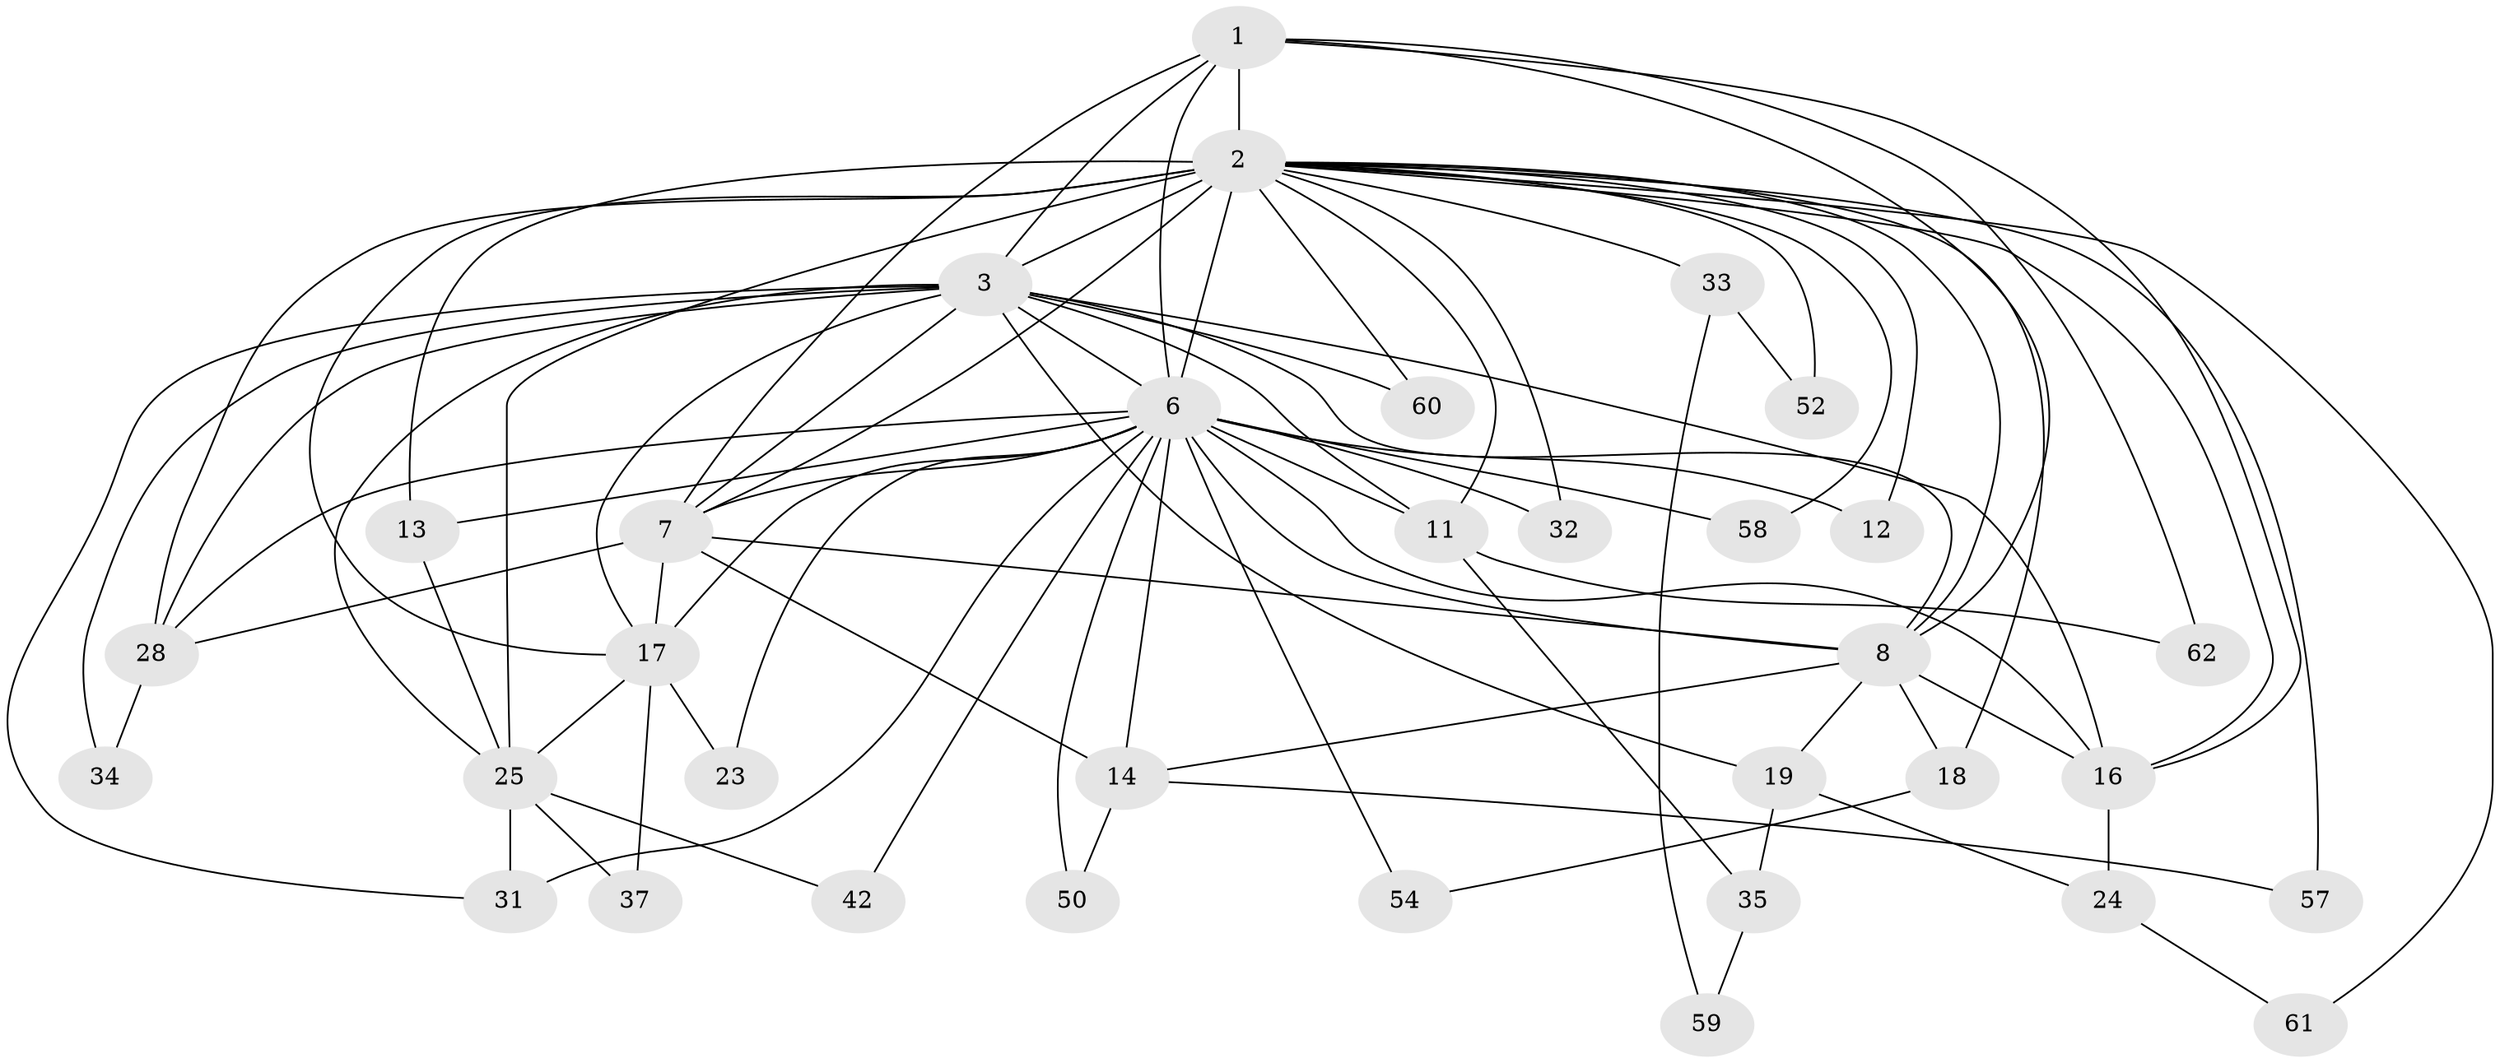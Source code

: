 // original degree distribution, {11: 0.014705882352941176, 12: 0.029411764705882353, 16: 0.04411764705882353, 14: 0.014705882352941176, 19: 0.014705882352941176, 22: 0.014705882352941176, 15: 0.014705882352941176, 4: 0.08823529411764706, 2: 0.4411764705882353, 3: 0.20588235294117646, 6: 0.04411764705882353, 5: 0.07352941176470588}
// Generated by graph-tools (version 1.1) at 2025/13/03/09/25 04:13:53]
// undirected, 34 vertices, 82 edges
graph export_dot {
graph [start="1"]
  node [color=gray90,style=filled];
  1;
  2 [super="+26+10+5"];
  3 [super="+15+4+44+47"];
  6 [super="+45+9"];
  7 [super="+63+30+40"];
  8 [super="+27+48"];
  11 [super="+22"];
  12;
  13;
  14 [super="+65"];
  16 [super="+38+49"];
  17 [super="+29+41+21"];
  18;
  19;
  23;
  24;
  25 [super="+39+46"];
  28 [super="+66"];
  31 [super="+43"];
  32;
  33;
  34;
  35;
  37;
  42;
  50;
  52;
  54;
  57;
  58;
  59;
  60;
  61;
  62;
  1 -- 2 [weight=3];
  1 -- 3 [weight=2];
  1 -- 6 [weight=2];
  1 -- 7;
  1 -- 8;
  1 -- 16;
  1 -- 62;
  2 -- 3 [weight=6];
  2 -- 6 [weight=6];
  2 -- 7 [weight=5];
  2 -- 8 [weight=5];
  2 -- 33 [weight=2];
  2 -- 52;
  2 -- 32;
  2 -- 13;
  2 -- 28;
  2 -- 58;
  2 -- 60;
  2 -- 11;
  2 -- 12;
  2 -- 17;
  2 -- 18 [weight=2];
  2 -- 57;
  2 -- 61;
  2 -- 16;
  2 -- 25;
  3 -- 6 [weight=6];
  3 -- 7 [weight=3];
  3 -- 8 [weight=3];
  3 -- 11 [weight=2];
  3 -- 19;
  3 -- 25;
  3 -- 31;
  3 -- 34;
  3 -- 16;
  3 -- 28;
  3 -- 60;
  3 -- 17;
  6 -- 7 [weight=3];
  6 -- 8 [weight=3];
  6 -- 14 [weight=2];
  6 -- 23;
  6 -- 58;
  6 -- 11;
  6 -- 12;
  6 -- 13;
  6 -- 17;
  6 -- 28;
  6 -- 31;
  6 -- 32;
  6 -- 42;
  6 -- 50;
  6 -- 54;
  6 -- 16;
  7 -- 8 [weight=3];
  7 -- 17 [weight=2];
  7 -- 14;
  7 -- 28;
  8 -- 14 [weight=2];
  8 -- 18;
  8 -- 19;
  8 -- 16;
  11 -- 62;
  11 -- 35;
  13 -- 25;
  14 -- 50;
  14 -- 57;
  16 -- 24;
  17 -- 23;
  17 -- 37;
  17 -- 25;
  18 -- 54;
  19 -- 24;
  19 -- 35;
  24 -- 61;
  25 -- 31;
  25 -- 37;
  25 -- 42;
  28 -- 34;
  33 -- 52;
  33 -- 59;
  35 -- 59;
}
